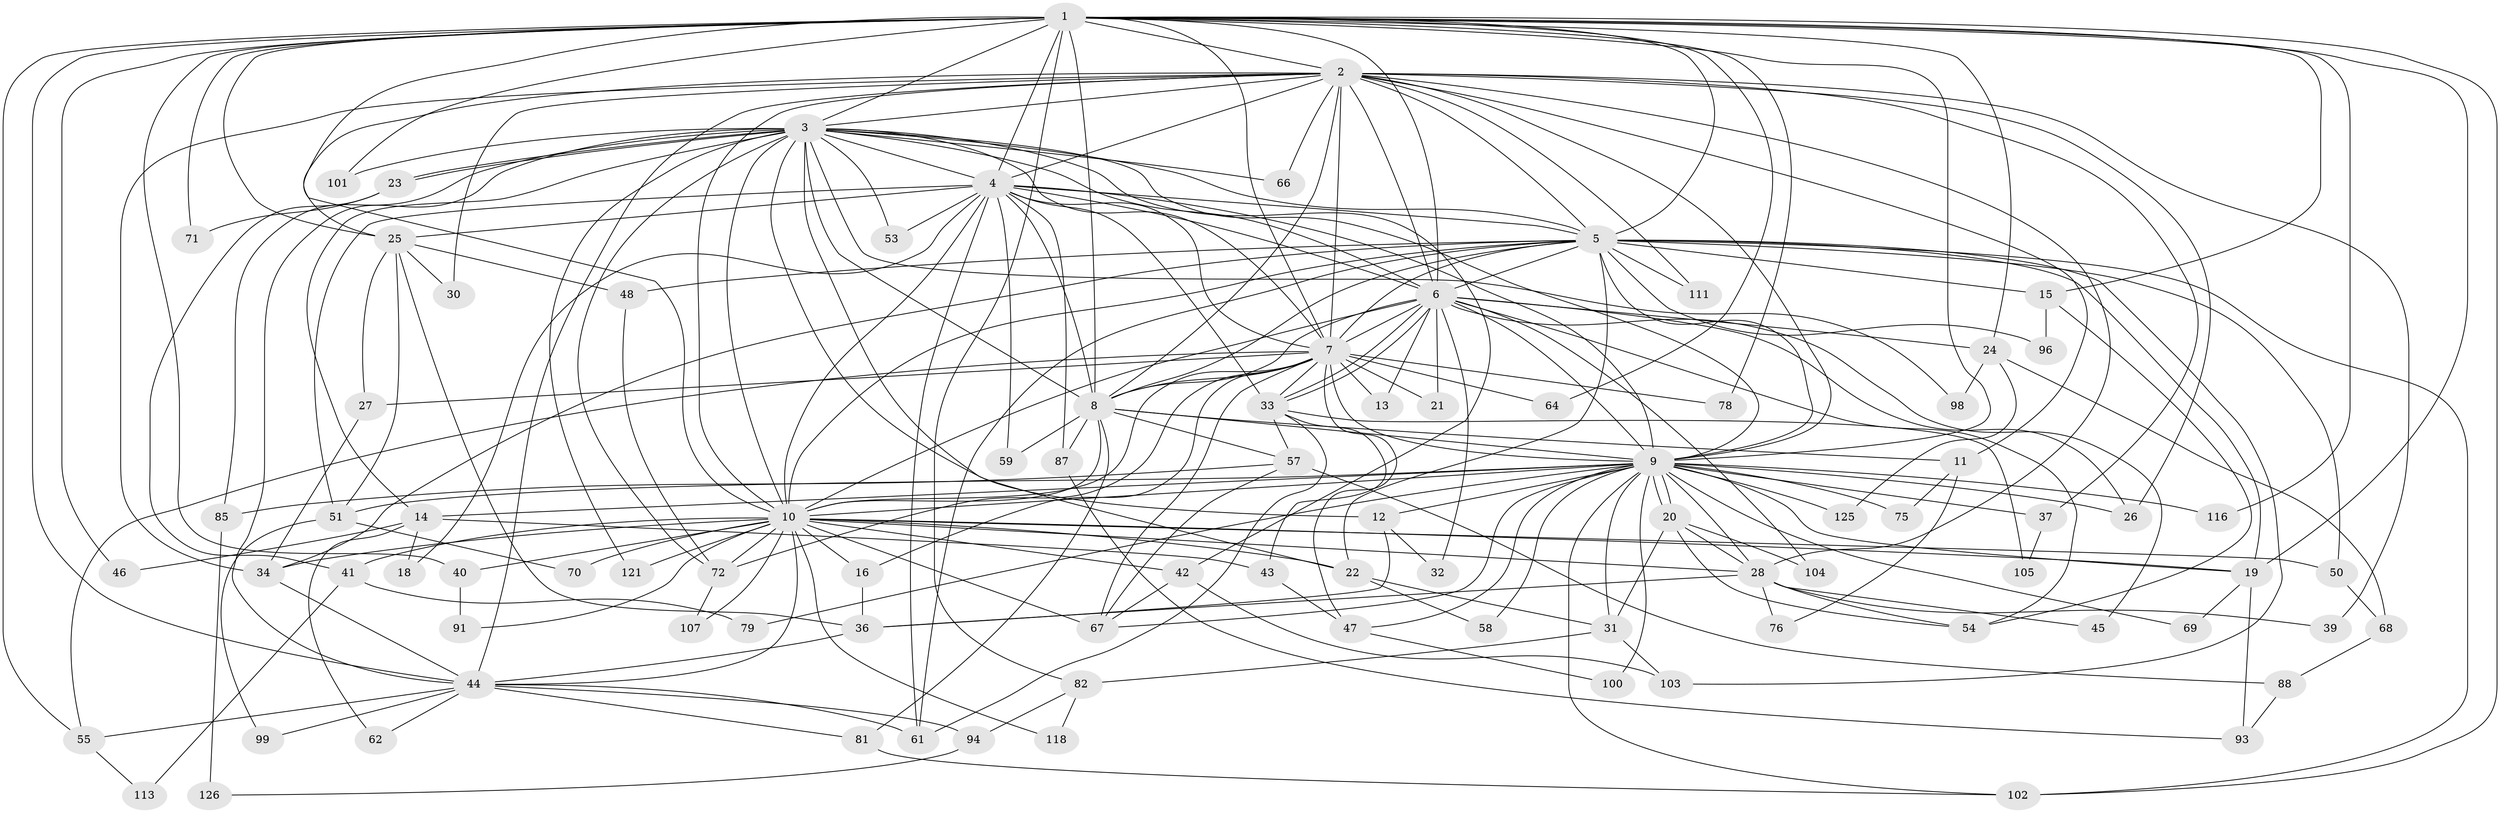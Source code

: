 // original degree distribution, {25: 0.007692307692307693, 20: 0.023076923076923078, 26: 0.015384615384615385, 18: 0.007692307692307693, 19: 0.007692307692307693, 14: 0.007692307692307693, 29: 0.007692307692307693, 4: 0.1076923076923077, 2: 0.49230769230769234, 6: 0.046153846153846156, 3: 0.2, 5: 0.06153846153846154, 8: 0.007692307692307693, 7: 0.007692307692307693}
// Generated by graph-tools (version 1.1) at 2025/17/03/04/25 18:17:21]
// undirected, 91 vertices, 241 edges
graph export_dot {
graph [start="1"]
  node [color=gray90,style=filled];
  1 [super="+17"];
  2;
  3;
  4;
  5;
  6;
  7;
  8;
  9 [super="+92"];
  10;
  11;
  12;
  13;
  14;
  15;
  16;
  18;
  19 [super="+56+110"];
  20;
  21;
  22 [super="+38+74+73"];
  23;
  24;
  25 [super="+95"];
  26 [super="+86"];
  27 [super="+35"];
  28 [super="+63+29"];
  30;
  31;
  32;
  33 [super="+123+89"];
  34 [super="+120"];
  36 [super="+108+124"];
  37;
  39;
  40;
  41;
  42;
  43;
  44 [super="+80+52"];
  45;
  46;
  47 [super="+90"];
  48;
  50;
  51 [super="+65"];
  53;
  54 [super="+115"];
  55 [super="+60"];
  57;
  58;
  59;
  61;
  62;
  64;
  66;
  67 [super="+127"];
  68;
  69;
  70;
  71;
  72 [super="+84+77+114"];
  75;
  76;
  78;
  79;
  81;
  82 [super="+97"];
  85;
  87;
  88;
  91;
  93 [super="+119"];
  94;
  96;
  98;
  99;
  100;
  101;
  102 [super="+106"];
  103 [super="+112"];
  104;
  105;
  107;
  111;
  113;
  116;
  118;
  121;
  125;
  126;
  1 -- 2;
  1 -- 3 [weight=2];
  1 -- 4 [weight=2];
  1 -- 5;
  1 -- 6;
  1 -- 7;
  1 -- 8;
  1 -- 9;
  1 -- 10;
  1 -- 15;
  1 -- 24;
  1 -- 25;
  1 -- 40;
  1 -- 44;
  1 -- 55;
  1 -- 64;
  1 -- 71;
  1 -- 78;
  1 -- 82 [weight=2];
  1 -- 101;
  1 -- 102;
  1 -- 116;
  1 -- 19;
  1 -- 46;
  2 -- 3;
  2 -- 4;
  2 -- 5;
  2 -- 6;
  2 -- 7;
  2 -- 8;
  2 -- 9;
  2 -- 10;
  2 -- 11;
  2 -- 26;
  2 -- 30;
  2 -- 37;
  2 -- 39;
  2 -- 66;
  2 -- 111;
  2 -- 28;
  2 -- 34;
  2 -- 44;
  2 -- 25;
  3 -- 4;
  3 -- 5;
  3 -- 6;
  3 -- 7;
  3 -- 8;
  3 -- 9;
  3 -- 10;
  3 -- 12;
  3 -- 14;
  3 -- 22 [weight=2];
  3 -- 23;
  3 -- 23;
  3 -- 42;
  3 -- 44;
  3 -- 53;
  3 -- 66;
  3 -- 85;
  3 -- 98;
  3 -- 101;
  3 -- 121;
  3 -- 72 [weight=2];
  4 -- 5;
  4 -- 6;
  4 -- 7;
  4 -- 8;
  4 -- 9;
  4 -- 10;
  4 -- 18;
  4 -- 25;
  4 -- 51;
  4 -- 53;
  4 -- 59;
  4 -- 61;
  4 -- 87;
  4 -- 33;
  5 -- 6;
  5 -- 7;
  5 -- 8;
  5 -- 9;
  5 -- 10;
  5 -- 15;
  5 -- 19;
  5 -- 22;
  5 -- 34;
  5 -- 48;
  5 -- 50;
  5 -- 61;
  5 -- 96;
  5 -- 102;
  5 -- 111;
  5 -- 103;
  6 -- 7;
  6 -- 8;
  6 -- 9;
  6 -- 10;
  6 -- 13;
  6 -- 21;
  6 -- 24;
  6 -- 32;
  6 -- 33;
  6 -- 33;
  6 -- 45;
  6 -- 54;
  6 -- 104;
  6 -- 26;
  7 -- 8;
  7 -- 9;
  7 -- 10;
  7 -- 13;
  7 -- 16;
  7 -- 21;
  7 -- 27;
  7 -- 47;
  7 -- 64;
  7 -- 72;
  7 -- 78;
  7 -- 33;
  7 -- 67;
  7 -- 55;
  8 -- 9;
  8 -- 10;
  8 -- 11;
  8 -- 57;
  8 -- 59;
  8 -- 81;
  8 -- 87;
  9 -- 10;
  9 -- 12;
  9 -- 14;
  9 -- 19;
  9 -- 20;
  9 -- 20;
  9 -- 26;
  9 -- 28;
  9 -- 31;
  9 -- 37;
  9 -- 58;
  9 -- 69;
  9 -- 75;
  9 -- 79;
  9 -- 100;
  9 -- 116;
  9 -- 125;
  9 -- 47;
  9 -- 67;
  9 -- 51;
  9 -- 102;
  10 -- 16;
  10 -- 28;
  10 -- 34;
  10 -- 40;
  10 -- 41;
  10 -- 42;
  10 -- 50;
  10 -- 67;
  10 -- 70;
  10 -- 72;
  10 -- 91;
  10 -- 107;
  10 -- 118;
  10 -- 121;
  10 -- 19;
  10 -- 44;
  10 -- 22;
  11 -- 75;
  11 -- 76;
  12 -- 32;
  12 -- 36;
  14 -- 18;
  14 -- 43;
  14 -- 46;
  14 -- 62;
  15 -- 54;
  15 -- 96;
  16 -- 36;
  19 -- 69;
  19 -- 93;
  20 -- 31;
  20 -- 104;
  20 -- 54;
  20 -- 28;
  22 -- 58;
  22 -- 31;
  23 -- 41;
  23 -- 71;
  24 -- 68;
  24 -- 98;
  24 -- 125;
  25 -- 27;
  25 -- 30;
  25 -- 48;
  25 -- 51;
  25 -- 36;
  27 -- 34;
  28 -- 39;
  28 -- 54;
  28 -- 76;
  28 -- 45;
  28 -- 36;
  31 -- 82;
  31 -- 103;
  33 -- 43;
  33 -- 57;
  33 -- 61;
  33 -- 105;
  34 -- 44;
  36 -- 44;
  37 -- 105;
  40 -- 91;
  41 -- 79;
  41 -- 113;
  42 -- 67;
  42 -- 103;
  43 -- 47;
  44 -- 62;
  44 -- 81;
  44 -- 99;
  44 -- 55;
  44 -- 61;
  44 -- 94;
  47 -- 100;
  48 -- 72;
  50 -- 68;
  51 -- 70;
  51 -- 99;
  55 -- 113;
  57 -- 85;
  57 -- 88;
  57 -- 67;
  68 -- 88;
  72 -- 107;
  81 -- 102;
  82 -- 94;
  82 -- 118;
  85 -- 126;
  87 -- 93;
  88 -- 93;
  94 -- 126;
}
